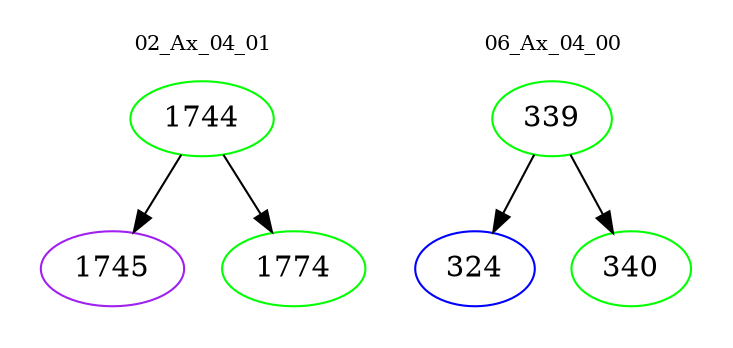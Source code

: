 digraph{
subgraph cluster_0 {
color = white
label = "02_Ax_04_01";
fontsize=10;
T0_1744 [label="1744", color="green"]
T0_1744 -> T0_1745 [color="black"]
T0_1745 [label="1745", color="purple"]
T0_1744 -> T0_1774 [color="black"]
T0_1774 [label="1774", color="green"]
}
subgraph cluster_1 {
color = white
label = "06_Ax_04_00";
fontsize=10;
T1_339 [label="339", color="green"]
T1_339 -> T1_324 [color="black"]
T1_324 [label="324", color="blue"]
T1_339 -> T1_340 [color="black"]
T1_340 [label="340", color="green"]
}
}
